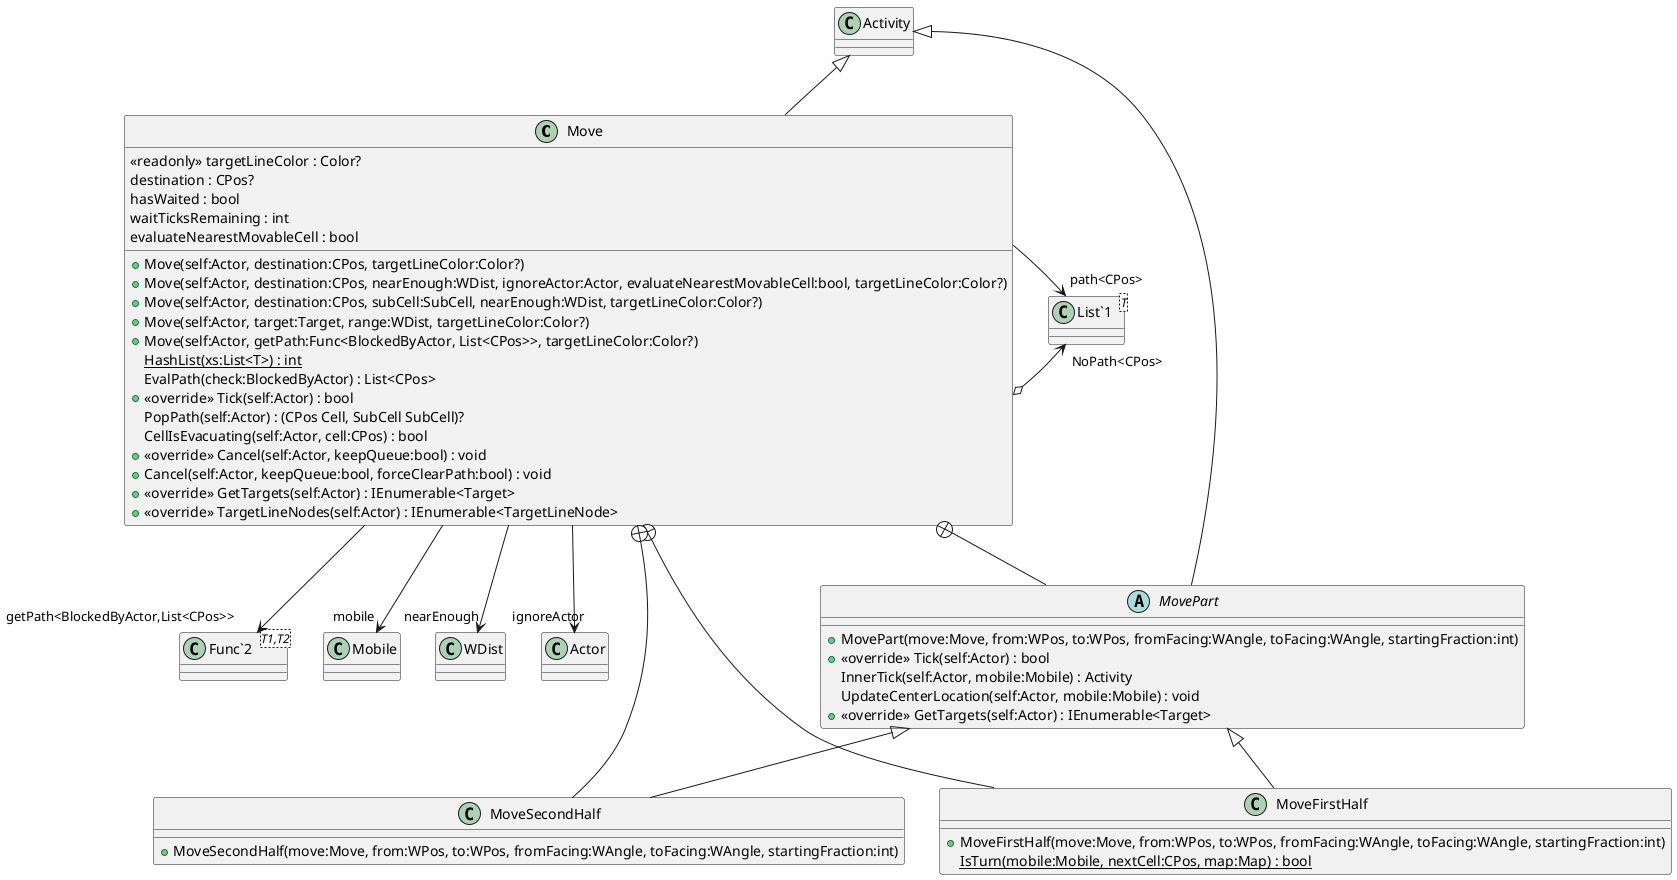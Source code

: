 @startuml
class Move {
    <<readonly>> targetLineColor : Color?
    destination : CPos?
    hasWaited : bool
    waitTicksRemaining : int
    evaluateNearestMovableCell : bool
    + Move(self:Actor, destination:CPos, targetLineColor:Color?)
    + Move(self:Actor, destination:CPos, nearEnough:WDist, ignoreActor:Actor, evaluateNearestMovableCell:bool, targetLineColor:Color?)
    + Move(self:Actor, destination:CPos, subCell:SubCell, nearEnough:WDist, targetLineColor:Color?)
    + Move(self:Actor, target:Target, range:WDist, targetLineColor:Color?)
    + Move(self:Actor, getPath:Func<BlockedByActor, List<CPos>>, targetLineColor:Color?)
    {static} HashList(xs:List<T>) : int
    EvalPath(check:BlockedByActor) : List<CPos>
    + <<override>> Tick(self:Actor) : bool
    PopPath(self:Actor) : (CPos Cell, SubCell SubCell)?
    CellIsEvacuating(self:Actor, cell:CPos) : bool
    + <<override>> Cancel(self:Actor, keepQueue:bool) : void
    + Cancel(self:Actor, keepQueue:bool, forceClearPath:bool) : void
    + <<override>> GetTargets(self:Actor) : IEnumerable<Target>
    + <<override>> TargetLineNodes(self:Actor) : IEnumerable<TargetLineNode>
}
class "List`1"<T> {
}
class "Func`2"<T1,T2> {
}
abstract class MovePart {
    + MovePart(move:Move, from:WPos, to:WPos, fromFacing:WAngle, toFacing:WAngle, startingFraction:int)
    + <<override>> Tick(self:Actor) : bool
    InnerTick(self:Actor, mobile:Mobile) : Activity
    UpdateCenterLocation(self:Actor, mobile:Mobile) : void
    + <<override>> GetTargets(self:Actor) : IEnumerable<Target>
}
class MoveFirstHalf {
    + MoveFirstHalf(move:Move, from:WPos, to:WPos, fromFacing:WAngle, toFacing:WAngle, startingFraction:int)
    {static} IsTurn(mobile:Mobile, nextCell:CPos, map:Map) : bool
}
class MoveSecondHalf {
    + MoveSecondHalf(move:Move, from:WPos, to:WPos, fromFacing:WAngle, toFacing:WAngle, startingFraction:int)
}
Activity <|-- Move
Move o-> "NoPath<CPos>" "List`1"
Move --> "mobile" Mobile
Move --> "nearEnough" WDist
Move --> "getPath<BlockedByActor,List<CPos>>" "Func`2"
Move --> "ignoreActor" Actor
Move --> "path<CPos>" "List`1"
Move +-- MovePart
Activity <|-- MovePart
Move +-- MoveFirstHalf
MovePart <|-- MoveFirstHalf
Move +-- MoveSecondHalf
MovePart <|-- MoveSecondHalf
@enduml
